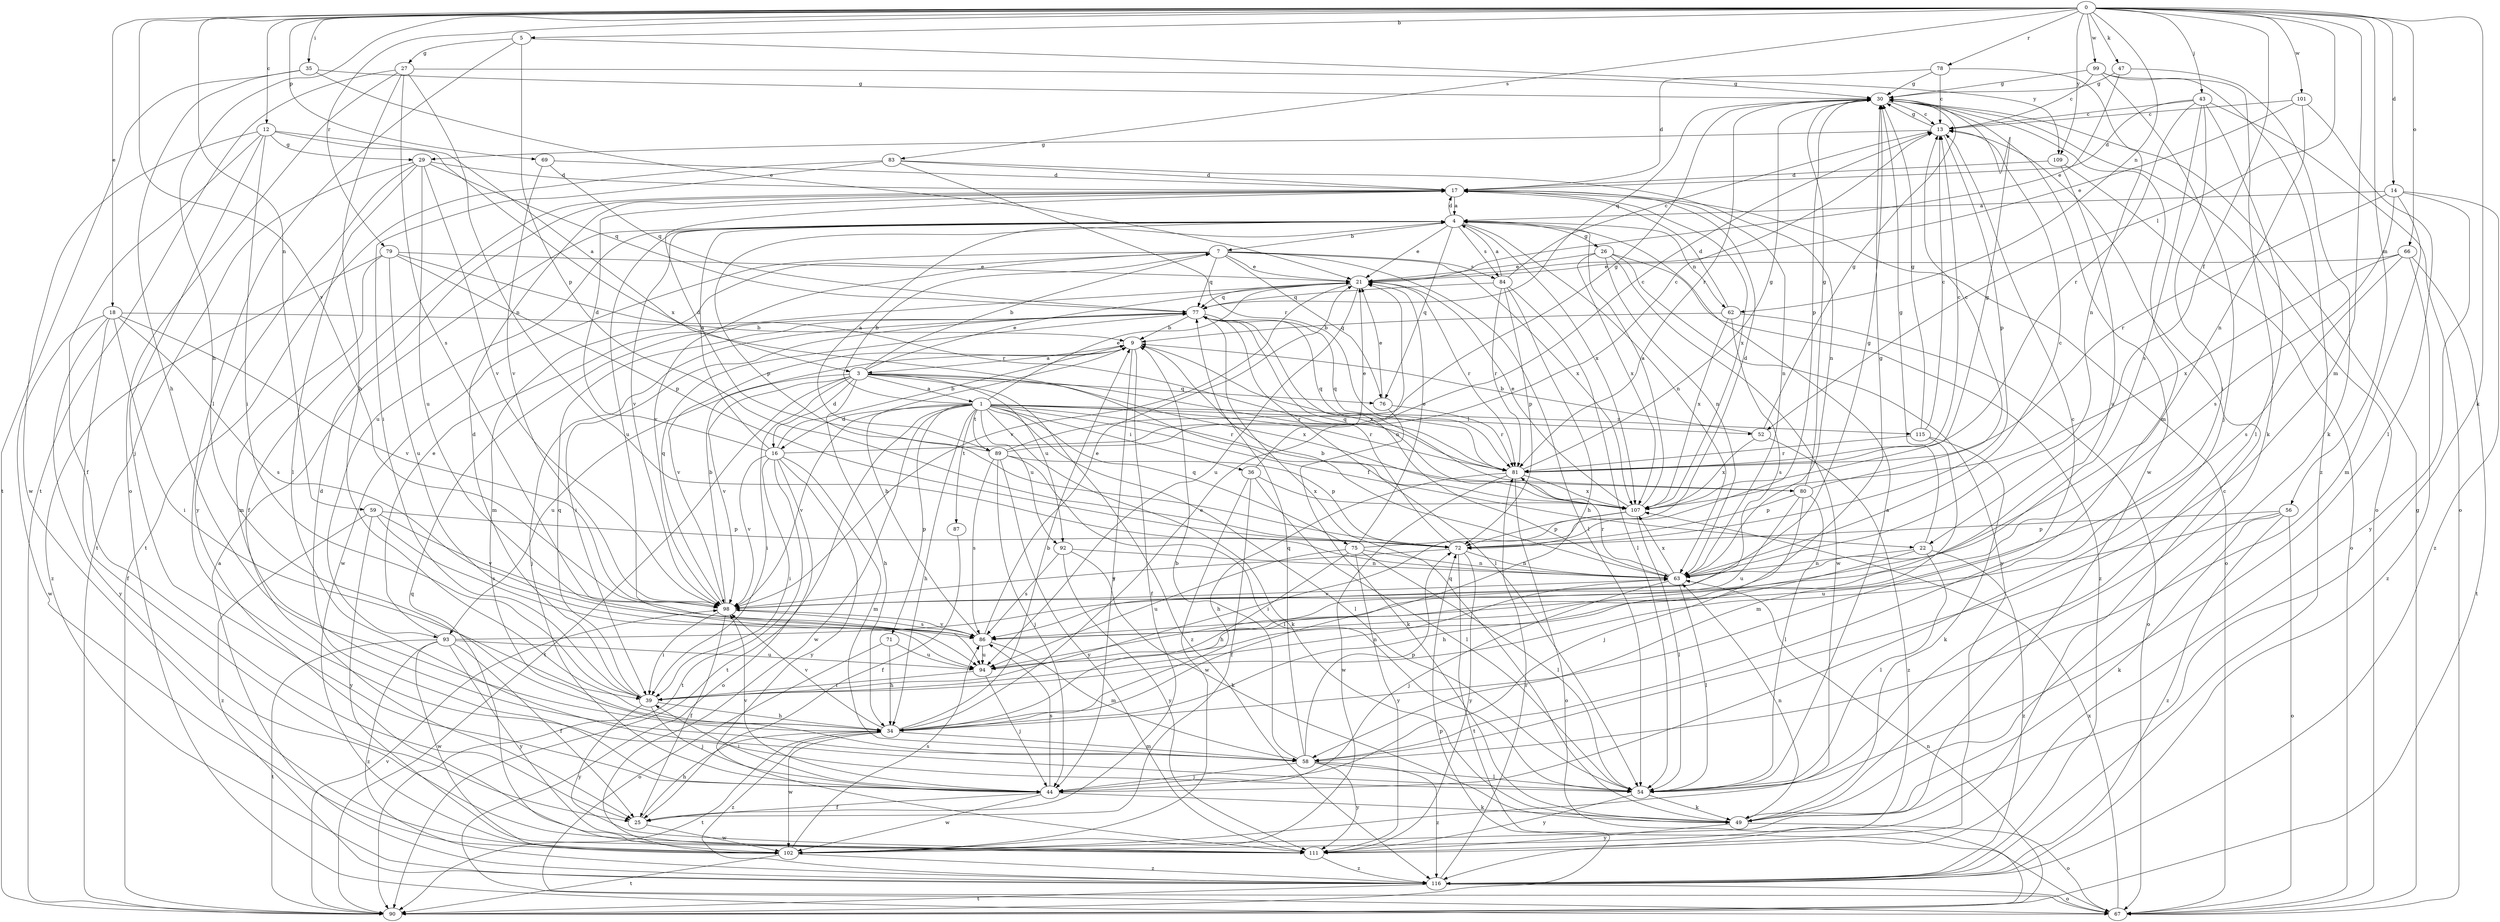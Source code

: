 strict digraph  {
0;
1;
3;
4;
5;
7;
9;
12;
13;
14;
16;
17;
18;
21;
22;
25;
26;
27;
29;
30;
34;
35;
36;
39;
43;
44;
47;
49;
52;
54;
56;
58;
59;
62;
63;
66;
67;
69;
71;
72;
75;
76;
77;
78;
79;
80;
81;
83;
84;
86;
87;
89;
90;
92;
93;
94;
98;
99;
101;
102;
107;
109;
111;
115;
116;
0 -> 5  [label=b];
0 -> 12  [label=c];
0 -> 14  [label=d];
0 -> 18  [label=e];
0 -> 22  [label=f];
0 -> 34  [label=h];
0 -> 35  [label=i];
0 -> 43  [label=j];
0 -> 47  [label=k];
0 -> 49  [label=k];
0 -> 52  [label=l];
0 -> 56  [label=m];
0 -> 58  [label=m];
0 -> 59  [label=n];
0 -> 62  [label=n];
0 -> 66  [label=o];
0 -> 69  [label=p];
0 -> 78  [label=r];
0 -> 79  [label=r];
0 -> 83  [label=s];
0 -> 98  [label=v];
0 -> 99  [label=w];
0 -> 101  [label=w];
0 -> 109  [label=y];
1 -> 7  [label=b];
1 -> 16  [label=d];
1 -> 21  [label=e];
1 -> 22  [label=f];
1 -> 34  [label=h];
1 -> 36  [label=i];
1 -> 49  [label=k];
1 -> 52  [label=l];
1 -> 54  [label=l];
1 -> 71  [label=p];
1 -> 75  [label=q];
1 -> 80  [label=r];
1 -> 81  [label=r];
1 -> 87  [label=t];
1 -> 89  [label=t];
1 -> 90  [label=t];
1 -> 92  [label=u];
1 -> 98  [label=v];
1 -> 102  [label=w];
1 -> 115  [label=z];
3 -> 1  [label=a];
3 -> 7  [label=b];
3 -> 16  [label=d];
3 -> 21  [label=e];
3 -> 34  [label=h];
3 -> 39  [label=i];
3 -> 76  [label=q];
3 -> 81  [label=r];
3 -> 90  [label=t];
3 -> 92  [label=u];
3 -> 93  [label=u];
3 -> 98  [label=v];
3 -> 107  [label=x];
3 -> 116  [label=z];
4 -> 7  [label=b];
4 -> 17  [label=d];
4 -> 21  [label=e];
4 -> 26  [label=g];
4 -> 62  [label=n];
4 -> 63  [label=n];
4 -> 72  [label=p];
4 -> 76  [label=q];
4 -> 84  [label=s];
4 -> 93  [label=u];
4 -> 94  [label=u];
4 -> 98  [label=v];
4 -> 107  [label=x];
5 -> 27  [label=g];
5 -> 54  [label=l];
5 -> 72  [label=p];
5 -> 109  [label=y];
7 -> 21  [label=e];
7 -> 54  [label=l];
7 -> 58  [label=m];
7 -> 76  [label=q];
7 -> 77  [label=q];
7 -> 84  [label=s];
7 -> 98  [label=v];
7 -> 102  [label=w];
7 -> 107  [label=x];
9 -> 3  [label=a];
9 -> 25  [label=f];
9 -> 44  [label=j];
9 -> 98  [label=v];
9 -> 107  [label=x];
12 -> 3  [label=a];
12 -> 25  [label=f];
12 -> 29  [label=g];
12 -> 39  [label=i];
12 -> 44  [label=j];
12 -> 102  [label=w];
12 -> 107  [label=x];
13 -> 29  [label=g];
13 -> 30  [label=g];
13 -> 72  [label=p];
14 -> 4  [label=a];
14 -> 58  [label=m];
14 -> 81  [label=r];
14 -> 86  [label=s];
14 -> 111  [label=y];
14 -> 116  [label=z];
16 -> 4  [label=a];
16 -> 9  [label=b];
16 -> 13  [label=c];
16 -> 17  [label=d];
16 -> 39  [label=i];
16 -> 58  [label=m];
16 -> 67  [label=o];
16 -> 90  [label=t];
16 -> 98  [label=v];
16 -> 111  [label=y];
17 -> 4  [label=a];
17 -> 25  [label=f];
17 -> 63  [label=n];
17 -> 67  [label=o];
17 -> 107  [label=x];
18 -> 9  [label=b];
18 -> 25  [label=f];
18 -> 39  [label=i];
18 -> 86  [label=s];
18 -> 98  [label=v];
18 -> 102  [label=w];
18 -> 111  [label=y];
21 -> 77  [label=q];
21 -> 81  [label=r];
21 -> 94  [label=u];
21 -> 98  [label=v];
22 -> 30  [label=g];
22 -> 34  [label=h];
22 -> 54  [label=l];
22 -> 63  [label=n];
22 -> 116  [label=z];
25 -> 34  [label=h];
25 -> 102  [label=w];
26 -> 21  [label=e];
26 -> 63  [label=n];
26 -> 102  [label=w];
26 -> 107  [label=x];
26 -> 111  [label=y];
26 -> 116  [label=z];
27 -> 30  [label=g];
27 -> 34  [label=h];
27 -> 63  [label=n];
27 -> 67  [label=o];
27 -> 86  [label=s];
27 -> 90  [label=t];
29 -> 17  [label=d];
29 -> 54  [label=l];
29 -> 77  [label=q];
29 -> 90  [label=t];
29 -> 94  [label=u];
29 -> 98  [label=v];
29 -> 111  [label=y];
30 -> 13  [label=c];
30 -> 58  [label=m];
30 -> 67  [label=o];
30 -> 72  [label=p];
30 -> 77  [label=q];
30 -> 81  [label=r];
30 -> 102  [label=w];
34 -> 9  [label=b];
34 -> 13  [label=c];
34 -> 21  [label=e];
34 -> 58  [label=m];
34 -> 90  [label=t];
34 -> 98  [label=v];
34 -> 102  [label=w];
34 -> 116  [label=z];
35 -> 21  [label=e];
35 -> 30  [label=g];
35 -> 34  [label=h];
35 -> 90  [label=t];
36 -> 21  [label=e];
36 -> 25  [label=f];
36 -> 54  [label=l];
36 -> 102  [label=w];
36 -> 107  [label=x];
39 -> 17  [label=d];
39 -> 34  [label=h];
39 -> 44  [label=j];
39 -> 63  [label=n];
39 -> 77  [label=q];
39 -> 111  [label=y];
43 -> 13  [label=c];
43 -> 17  [label=d];
43 -> 39  [label=i];
43 -> 54  [label=l];
43 -> 67  [label=o];
43 -> 81  [label=r];
43 -> 86  [label=s];
44 -> 17  [label=d];
44 -> 25  [label=f];
44 -> 39  [label=i];
44 -> 49  [label=k];
44 -> 86  [label=s];
44 -> 98  [label=v];
44 -> 102  [label=w];
47 -> 21  [label=e];
47 -> 30  [label=g];
47 -> 49  [label=k];
49 -> 63  [label=n];
49 -> 67  [label=o];
49 -> 77  [label=q];
49 -> 111  [label=y];
52 -> 9  [label=b];
52 -> 30  [label=g];
52 -> 107  [label=x];
52 -> 116  [label=z];
54 -> 4  [label=a];
54 -> 49  [label=k];
54 -> 111  [label=y];
56 -> 49  [label=k];
56 -> 67  [label=o];
56 -> 72  [label=p];
56 -> 94  [label=u];
56 -> 116  [label=z];
58 -> 9  [label=b];
58 -> 44  [label=j];
58 -> 54  [label=l];
58 -> 72  [label=p];
58 -> 77  [label=q];
58 -> 111  [label=y];
58 -> 116  [label=z];
59 -> 72  [label=p];
59 -> 86  [label=s];
59 -> 98  [label=v];
59 -> 111  [label=y];
59 -> 116  [label=z];
62 -> 9  [label=b];
62 -> 17  [label=d];
62 -> 67  [label=o];
62 -> 86  [label=s];
62 -> 107  [label=x];
63 -> 9  [label=b];
63 -> 13  [label=c];
63 -> 44  [label=j];
63 -> 54  [label=l];
63 -> 81  [label=r];
63 -> 98  [label=v];
63 -> 107  [label=x];
66 -> 21  [label=e];
66 -> 86  [label=s];
66 -> 90  [label=t];
66 -> 107  [label=x];
66 -> 116  [label=z];
67 -> 30  [label=g];
67 -> 107  [label=x];
69 -> 17  [label=d];
69 -> 77  [label=q];
69 -> 98  [label=v];
71 -> 34  [label=h];
71 -> 67  [label=o];
71 -> 94  [label=u];
72 -> 63  [label=n];
72 -> 77  [label=q];
72 -> 90  [label=t];
72 -> 98  [label=v];
72 -> 111  [label=y];
75 -> 17  [label=d];
75 -> 21  [label=e];
75 -> 34  [label=h];
75 -> 54  [label=l];
75 -> 63  [label=n];
75 -> 94  [label=u];
75 -> 111  [label=y];
76 -> 21  [label=e];
76 -> 49  [label=k];
76 -> 81  [label=r];
77 -> 9  [label=b];
77 -> 39  [label=i];
77 -> 44  [label=j];
77 -> 54  [label=l];
77 -> 63  [label=n];
78 -> 13  [label=c];
78 -> 17  [label=d];
78 -> 30  [label=g];
78 -> 63  [label=n];
79 -> 21  [label=e];
79 -> 58  [label=m];
79 -> 72  [label=p];
79 -> 81  [label=r];
79 -> 94  [label=u];
79 -> 116  [label=z];
80 -> 13  [label=c];
80 -> 30  [label=g];
80 -> 44  [label=j];
80 -> 54  [label=l];
80 -> 72  [label=p];
80 -> 77  [label=q];
80 -> 94  [label=u];
81 -> 13  [label=c];
81 -> 30  [label=g];
81 -> 34  [label=h];
81 -> 67  [label=o];
81 -> 77  [label=q];
81 -> 102  [label=w];
81 -> 107  [label=x];
83 -> 17  [label=d];
83 -> 39  [label=i];
83 -> 63  [label=n];
83 -> 81  [label=r];
83 -> 90  [label=t];
84 -> 4  [label=a];
84 -> 13  [label=c];
84 -> 34  [label=h];
84 -> 54  [label=l];
84 -> 72  [label=p];
84 -> 77  [label=q];
84 -> 81  [label=r];
86 -> 9  [label=b];
86 -> 21  [label=e];
86 -> 58  [label=m];
86 -> 94  [label=u];
86 -> 98  [label=v];
87 -> 25  [label=f];
89 -> 4  [label=a];
89 -> 13  [label=c];
89 -> 17  [label=d];
89 -> 30  [label=g];
89 -> 44  [label=j];
89 -> 54  [label=l];
89 -> 72  [label=p];
89 -> 86  [label=s];
89 -> 111  [label=y];
90 -> 63  [label=n];
90 -> 72  [label=p];
90 -> 98  [label=v];
92 -> 49  [label=k];
92 -> 63  [label=n];
92 -> 86  [label=s];
92 -> 111  [label=y];
93 -> 21  [label=e];
93 -> 25  [label=f];
93 -> 30  [label=g];
93 -> 90  [label=t];
93 -> 94  [label=u];
93 -> 102  [label=w];
93 -> 111  [label=y];
93 -> 116  [label=z];
94 -> 39  [label=i];
94 -> 44  [label=j];
98 -> 9  [label=b];
98 -> 25  [label=f];
98 -> 30  [label=g];
98 -> 39  [label=i];
98 -> 77  [label=q];
98 -> 86  [label=s];
99 -> 13  [label=c];
99 -> 30  [label=g];
99 -> 44  [label=j];
99 -> 49  [label=k];
99 -> 116  [label=z];
101 -> 13  [label=c];
101 -> 21  [label=e];
101 -> 54  [label=l];
101 -> 63  [label=n];
102 -> 13  [label=c];
102 -> 77  [label=q];
102 -> 86  [label=s];
102 -> 90  [label=t];
102 -> 116  [label=z];
107 -> 4  [label=a];
107 -> 21  [label=e];
107 -> 30  [label=g];
107 -> 39  [label=i];
107 -> 54  [label=l];
107 -> 72  [label=p];
109 -> 17  [label=d];
109 -> 67  [label=o];
109 -> 94  [label=u];
111 -> 116  [label=z];
115 -> 13  [label=c];
115 -> 30  [label=g];
115 -> 49  [label=k];
115 -> 58  [label=m];
115 -> 81  [label=r];
116 -> 4  [label=a];
116 -> 67  [label=o];
116 -> 81  [label=r];
116 -> 90  [label=t];
}
